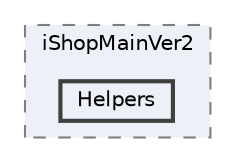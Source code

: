 digraph "D:/project/forCSharp/iShopMainVer2/iShopMainVer2/Helpers"
{
 // LATEX_PDF_SIZE
  bgcolor="transparent";
  edge [fontname=Helvetica,fontsize=10,labelfontname=Helvetica,labelfontsize=10];
  node [fontname=Helvetica,fontsize=10,shape=box,height=0.2,width=0.4];
  compound=true
  subgraph clusterdir_0a09a269237c0ba7f03e32d31cb11169 {
    graph [ bgcolor="#edf0f7", pencolor="grey50", label="iShopMainVer2", fontname=Helvetica,fontsize=10 style="filled,dashed", URL="dir_0a09a269237c0ba7f03e32d31cb11169.html",tooltip=""]
  dir_962e97be47175b61d59e98e733a70869 [label="Helpers", fillcolor="#edf0f7", color="grey25", style="filled,bold", URL="dir_962e97be47175b61d59e98e733a70869.html",tooltip=""];
  }
}
